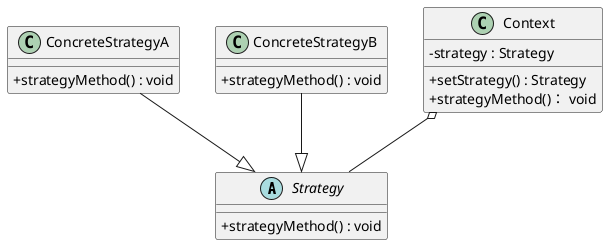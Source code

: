 @startuml
skinparam classAttributeIconSize 0
'抽象策略类
Abstract Strategy{
    + strategyMethod() : void
}

'具体策略类
Class ConcreteStrategyA{
    + strategyMethod() : void
}
Class ConcreteStrategyB{
    + strategyMethod() : void
}
ConcreteStrategyA--|> Strategy
ConcreteStrategyB--|> Strategy

'环境类
Class Context{
    - strategy : Strategy
    + setStrategy() : Strategy
    + strategyMethod()： void
}

Context o-- Strategy
@enduml